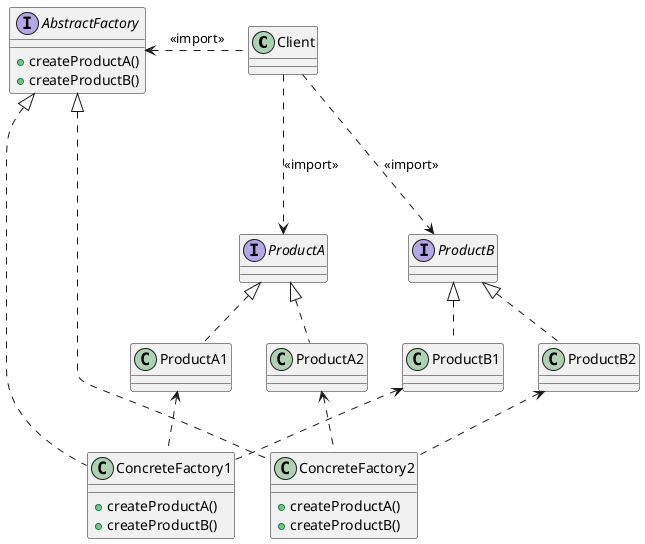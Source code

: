 @startuml
class Client
interface ProductA
interface ProductB

interface AbstractFactory {
  +createProductA()
  +createProductB()
}

AbstractFactory <.r.. Client : <<import>>
ProductA <.up.. Client : <<import>>
ProductB <.u.. Client : <<import>>

class ProductA1 implements ProductA {}

class ProductA2 implements ProductA {}

class ProductB1 implements ProductB {}

class ProductB2 implements ProductB {}

class ConcreteFactory1 implements AbstractFactory {
  +createProductA()
  +createProductB()
}

class ConcreteFactory2 implements AbstractFactory {
  +createProductA()
  +createProductB()
}

ProductA1 <.. ConcreteFactory1
ProductB1 <.. ConcreteFactory1

ProductA2 <.. ConcreteFactory2
ProductB2 <.. ConcreteFactory2


@enduml
